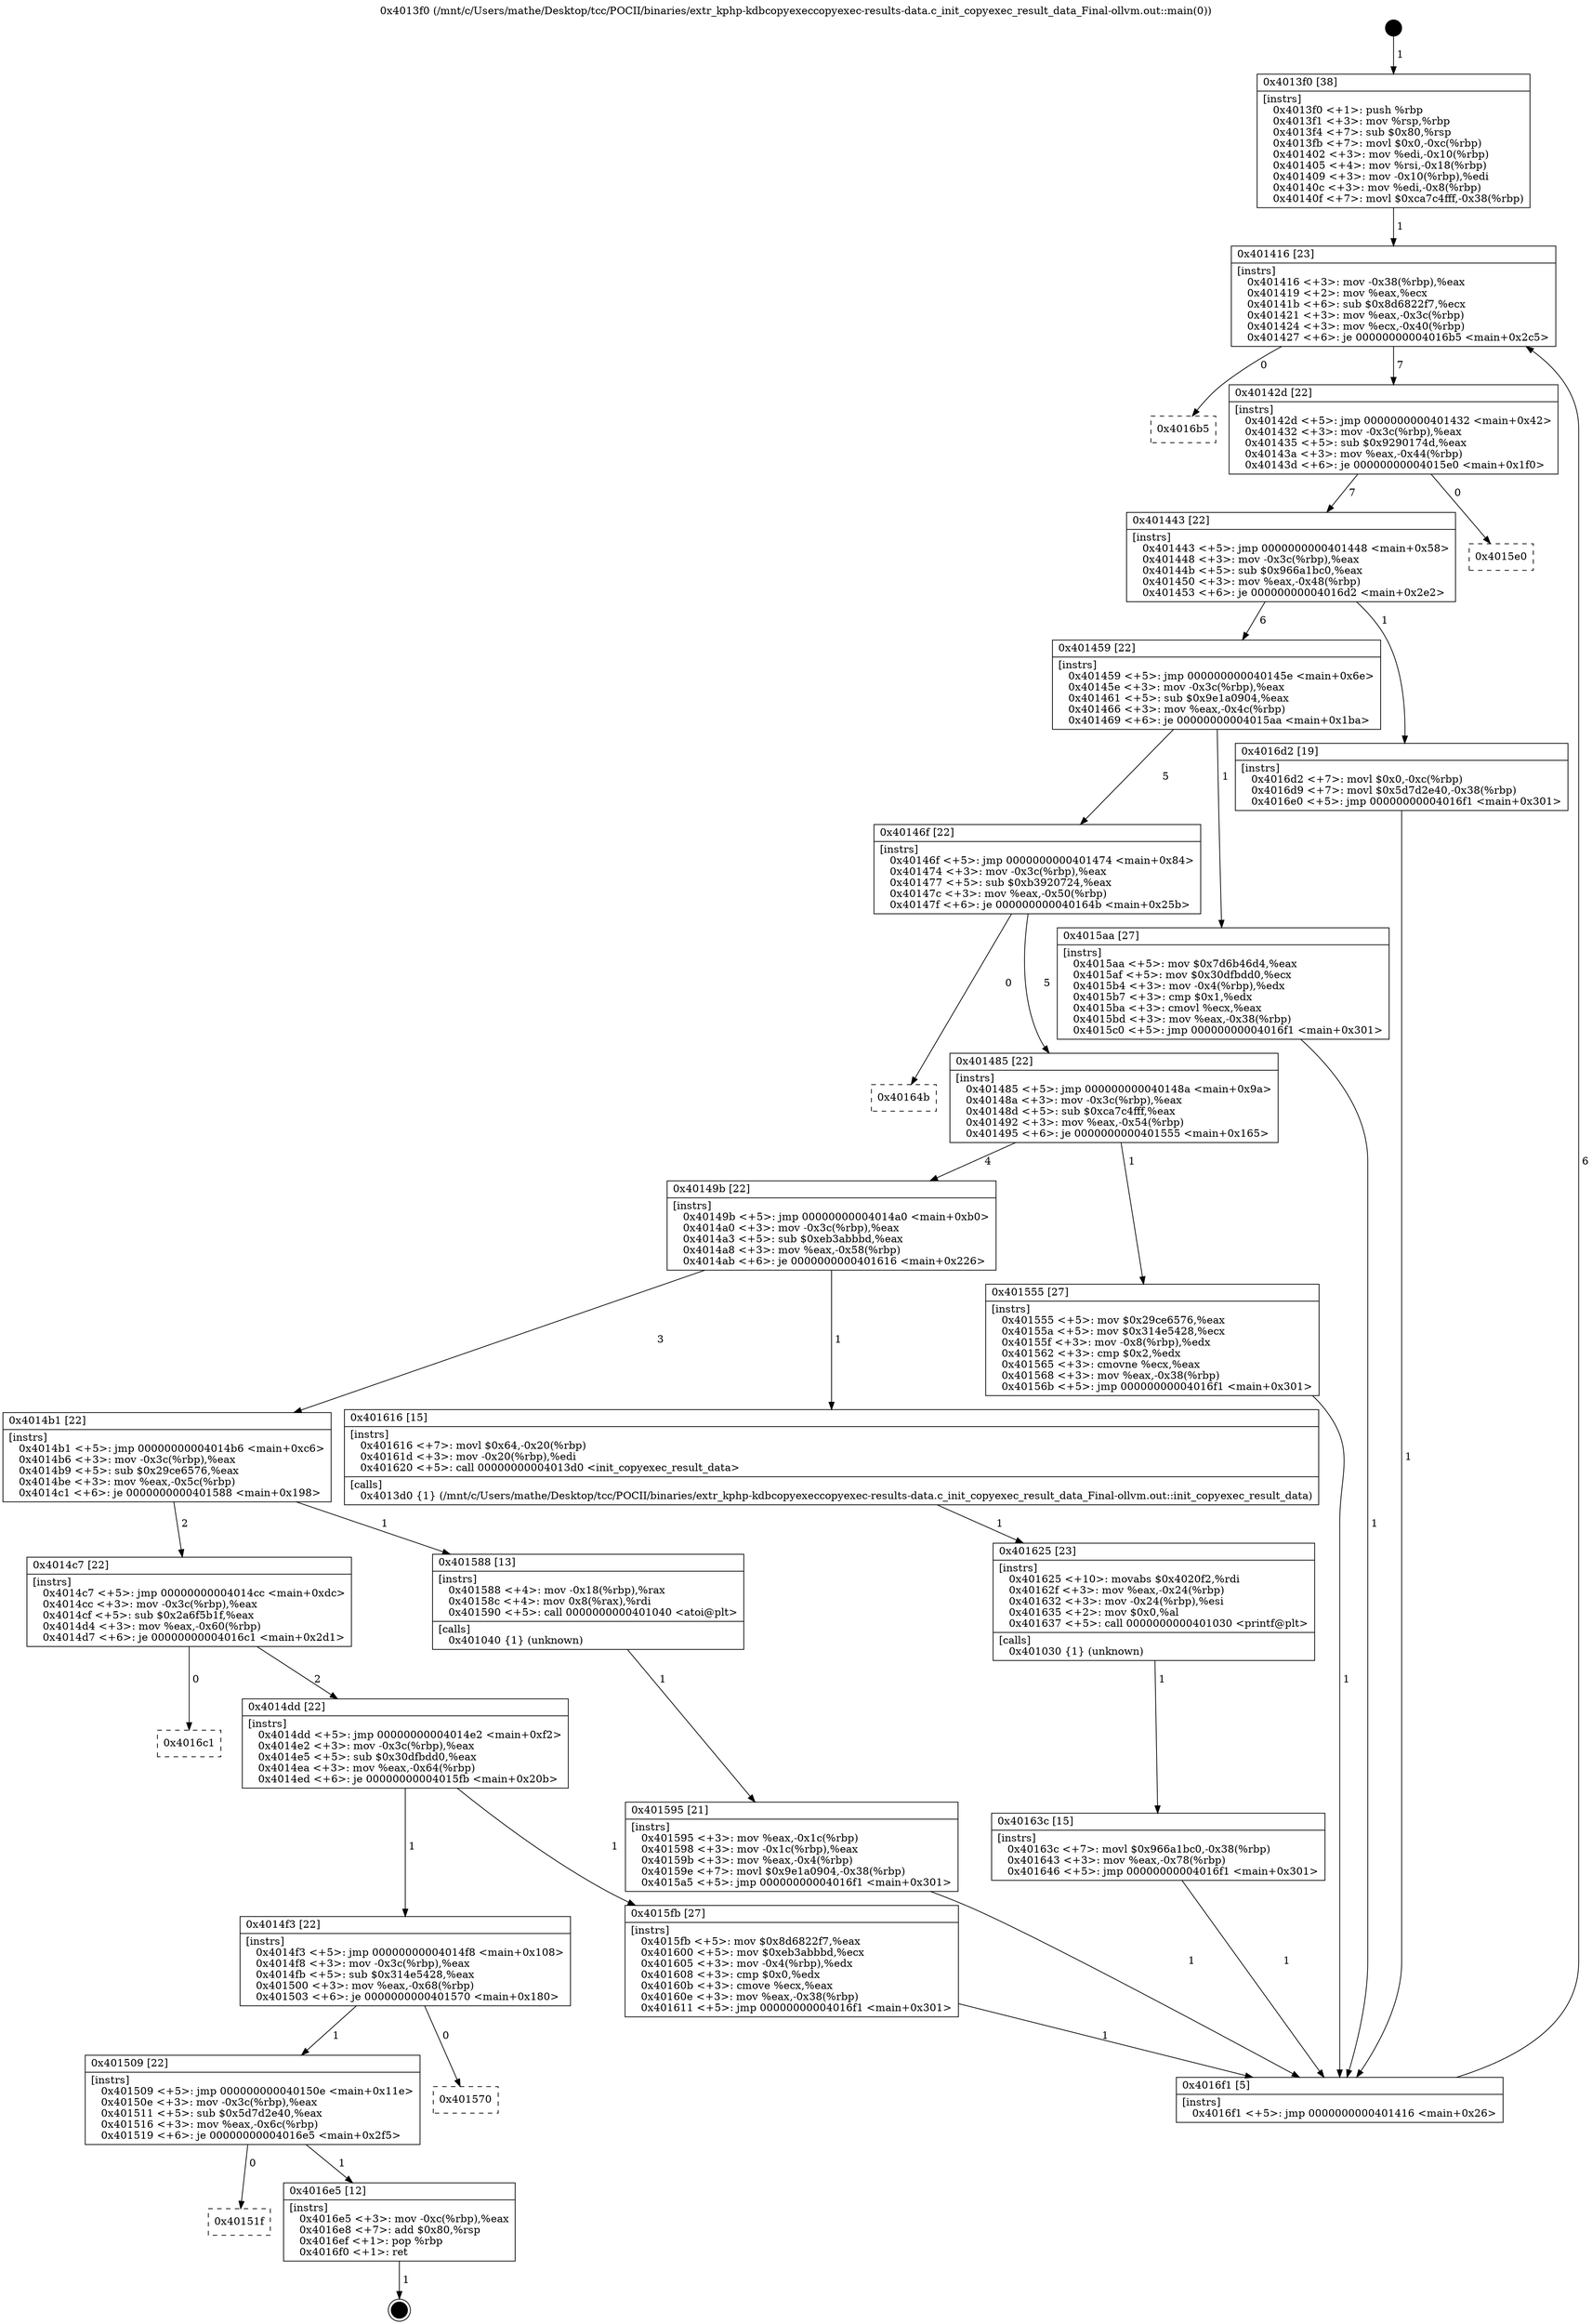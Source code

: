 digraph "0x4013f0" {
  label = "0x4013f0 (/mnt/c/Users/mathe/Desktop/tcc/POCII/binaries/extr_kphp-kdbcopyexeccopyexec-results-data.c_init_copyexec_result_data_Final-ollvm.out::main(0))"
  labelloc = "t"
  node[shape=record]

  Entry [label="",width=0.3,height=0.3,shape=circle,fillcolor=black,style=filled]
  "0x401416" [label="{
     0x401416 [23]\l
     | [instrs]\l
     &nbsp;&nbsp;0x401416 \<+3\>: mov -0x38(%rbp),%eax\l
     &nbsp;&nbsp;0x401419 \<+2\>: mov %eax,%ecx\l
     &nbsp;&nbsp;0x40141b \<+6\>: sub $0x8d6822f7,%ecx\l
     &nbsp;&nbsp;0x401421 \<+3\>: mov %eax,-0x3c(%rbp)\l
     &nbsp;&nbsp;0x401424 \<+3\>: mov %ecx,-0x40(%rbp)\l
     &nbsp;&nbsp;0x401427 \<+6\>: je 00000000004016b5 \<main+0x2c5\>\l
  }"]
  "0x4016b5" [label="{
     0x4016b5\l
  }", style=dashed]
  "0x40142d" [label="{
     0x40142d [22]\l
     | [instrs]\l
     &nbsp;&nbsp;0x40142d \<+5\>: jmp 0000000000401432 \<main+0x42\>\l
     &nbsp;&nbsp;0x401432 \<+3\>: mov -0x3c(%rbp),%eax\l
     &nbsp;&nbsp;0x401435 \<+5\>: sub $0x9290174d,%eax\l
     &nbsp;&nbsp;0x40143a \<+3\>: mov %eax,-0x44(%rbp)\l
     &nbsp;&nbsp;0x40143d \<+6\>: je 00000000004015e0 \<main+0x1f0\>\l
  }"]
  Exit [label="",width=0.3,height=0.3,shape=circle,fillcolor=black,style=filled,peripheries=2]
  "0x4015e0" [label="{
     0x4015e0\l
  }", style=dashed]
  "0x401443" [label="{
     0x401443 [22]\l
     | [instrs]\l
     &nbsp;&nbsp;0x401443 \<+5\>: jmp 0000000000401448 \<main+0x58\>\l
     &nbsp;&nbsp;0x401448 \<+3\>: mov -0x3c(%rbp),%eax\l
     &nbsp;&nbsp;0x40144b \<+5\>: sub $0x966a1bc0,%eax\l
     &nbsp;&nbsp;0x401450 \<+3\>: mov %eax,-0x48(%rbp)\l
     &nbsp;&nbsp;0x401453 \<+6\>: je 00000000004016d2 \<main+0x2e2\>\l
  }"]
  "0x40151f" [label="{
     0x40151f\l
  }", style=dashed]
  "0x4016d2" [label="{
     0x4016d2 [19]\l
     | [instrs]\l
     &nbsp;&nbsp;0x4016d2 \<+7\>: movl $0x0,-0xc(%rbp)\l
     &nbsp;&nbsp;0x4016d9 \<+7\>: movl $0x5d7d2e40,-0x38(%rbp)\l
     &nbsp;&nbsp;0x4016e0 \<+5\>: jmp 00000000004016f1 \<main+0x301\>\l
  }"]
  "0x401459" [label="{
     0x401459 [22]\l
     | [instrs]\l
     &nbsp;&nbsp;0x401459 \<+5\>: jmp 000000000040145e \<main+0x6e\>\l
     &nbsp;&nbsp;0x40145e \<+3\>: mov -0x3c(%rbp),%eax\l
     &nbsp;&nbsp;0x401461 \<+5\>: sub $0x9e1a0904,%eax\l
     &nbsp;&nbsp;0x401466 \<+3\>: mov %eax,-0x4c(%rbp)\l
     &nbsp;&nbsp;0x401469 \<+6\>: je 00000000004015aa \<main+0x1ba\>\l
  }"]
  "0x4016e5" [label="{
     0x4016e5 [12]\l
     | [instrs]\l
     &nbsp;&nbsp;0x4016e5 \<+3\>: mov -0xc(%rbp),%eax\l
     &nbsp;&nbsp;0x4016e8 \<+7\>: add $0x80,%rsp\l
     &nbsp;&nbsp;0x4016ef \<+1\>: pop %rbp\l
     &nbsp;&nbsp;0x4016f0 \<+1\>: ret\l
  }"]
  "0x4015aa" [label="{
     0x4015aa [27]\l
     | [instrs]\l
     &nbsp;&nbsp;0x4015aa \<+5\>: mov $0x7d6b46d4,%eax\l
     &nbsp;&nbsp;0x4015af \<+5\>: mov $0x30dfbdd0,%ecx\l
     &nbsp;&nbsp;0x4015b4 \<+3\>: mov -0x4(%rbp),%edx\l
     &nbsp;&nbsp;0x4015b7 \<+3\>: cmp $0x1,%edx\l
     &nbsp;&nbsp;0x4015ba \<+3\>: cmovl %ecx,%eax\l
     &nbsp;&nbsp;0x4015bd \<+3\>: mov %eax,-0x38(%rbp)\l
     &nbsp;&nbsp;0x4015c0 \<+5\>: jmp 00000000004016f1 \<main+0x301\>\l
  }"]
  "0x40146f" [label="{
     0x40146f [22]\l
     | [instrs]\l
     &nbsp;&nbsp;0x40146f \<+5\>: jmp 0000000000401474 \<main+0x84\>\l
     &nbsp;&nbsp;0x401474 \<+3\>: mov -0x3c(%rbp),%eax\l
     &nbsp;&nbsp;0x401477 \<+5\>: sub $0xb3920724,%eax\l
     &nbsp;&nbsp;0x40147c \<+3\>: mov %eax,-0x50(%rbp)\l
     &nbsp;&nbsp;0x40147f \<+6\>: je 000000000040164b \<main+0x25b\>\l
  }"]
  "0x401509" [label="{
     0x401509 [22]\l
     | [instrs]\l
     &nbsp;&nbsp;0x401509 \<+5\>: jmp 000000000040150e \<main+0x11e\>\l
     &nbsp;&nbsp;0x40150e \<+3\>: mov -0x3c(%rbp),%eax\l
     &nbsp;&nbsp;0x401511 \<+5\>: sub $0x5d7d2e40,%eax\l
     &nbsp;&nbsp;0x401516 \<+3\>: mov %eax,-0x6c(%rbp)\l
     &nbsp;&nbsp;0x401519 \<+6\>: je 00000000004016e5 \<main+0x2f5\>\l
  }"]
  "0x40164b" [label="{
     0x40164b\l
  }", style=dashed]
  "0x401485" [label="{
     0x401485 [22]\l
     | [instrs]\l
     &nbsp;&nbsp;0x401485 \<+5\>: jmp 000000000040148a \<main+0x9a\>\l
     &nbsp;&nbsp;0x40148a \<+3\>: mov -0x3c(%rbp),%eax\l
     &nbsp;&nbsp;0x40148d \<+5\>: sub $0xca7c4fff,%eax\l
     &nbsp;&nbsp;0x401492 \<+3\>: mov %eax,-0x54(%rbp)\l
     &nbsp;&nbsp;0x401495 \<+6\>: je 0000000000401555 \<main+0x165\>\l
  }"]
  "0x401570" [label="{
     0x401570\l
  }", style=dashed]
  "0x401555" [label="{
     0x401555 [27]\l
     | [instrs]\l
     &nbsp;&nbsp;0x401555 \<+5\>: mov $0x29ce6576,%eax\l
     &nbsp;&nbsp;0x40155a \<+5\>: mov $0x314e5428,%ecx\l
     &nbsp;&nbsp;0x40155f \<+3\>: mov -0x8(%rbp),%edx\l
     &nbsp;&nbsp;0x401562 \<+3\>: cmp $0x2,%edx\l
     &nbsp;&nbsp;0x401565 \<+3\>: cmovne %ecx,%eax\l
     &nbsp;&nbsp;0x401568 \<+3\>: mov %eax,-0x38(%rbp)\l
     &nbsp;&nbsp;0x40156b \<+5\>: jmp 00000000004016f1 \<main+0x301\>\l
  }"]
  "0x40149b" [label="{
     0x40149b [22]\l
     | [instrs]\l
     &nbsp;&nbsp;0x40149b \<+5\>: jmp 00000000004014a0 \<main+0xb0\>\l
     &nbsp;&nbsp;0x4014a0 \<+3\>: mov -0x3c(%rbp),%eax\l
     &nbsp;&nbsp;0x4014a3 \<+5\>: sub $0xeb3abbbd,%eax\l
     &nbsp;&nbsp;0x4014a8 \<+3\>: mov %eax,-0x58(%rbp)\l
     &nbsp;&nbsp;0x4014ab \<+6\>: je 0000000000401616 \<main+0x226\>\l
  }"]
  "0x4016f1" [label="{
     0x4016f1 [5]\l
     | [instrs]\l
     &nbsp;&nbsp;0x4016f1 \<+5\>: jmp 0000000000401416 \<main+0x26\>\l
  }"]
  "0x4013f0" [label="{
     0x4013f0 [38]\l
     | [instrs]\l
     &nbsp;&nbsp;0x4013f0 \<+1\>: push %rbp\l
     &nbsp;&nbsp;0x4013f1 \<+3\>: mov %rsp,%rbp\l
     &nbsp;&nbsp;0x4013f4 \<+7\>: sub $0x80,%rsp\l
     &nbsp;&nbsp;0x4013fb \<+7\>: movl $0x0,-0xc(%rbp)\l
     &nbsp;&nbsp;0x401402 \<+3\>: mov %edi,-0x10(%rbp)\l
     &nbsp;&nbsp;0x401405 \<+4\>: mov %rsi,-0x18(%rbp)\l
     &nbsp;&nbsp;0x401409 \<+3\>: mov -0x10(%rbp),%edi\l
     &nbsp;&nbsp;0x40140c \<+3\>: mov %edi,-0x8(%rbp)\l
     &nbsp;&nbsp;0x40140f \<+7\>: movl $0xca7c4fff,-0x38(%rbp)\l
  }"]
  "0x40163c" [label="{
     0x40163c [15]\l
     | [instrs]\l
     &nbsp;&nbsp;0x40163c \<+7\>: movl $0x966a1bc0,-0x38(%rbp)\l
     &nbsp;&nbsp;0x401643 \<+3\>: mov %eax,-0x78(%rbp)\l
     &nbsp;&nbsp;0x401646 \<+5\>: jmp 00000000004016f1 \<main+0x301\>\l
  }"]
  "0x401616" [label="{
     0x401616 [15]\l
     | [instrs]\l
     &nbsp;&nbsp;0x401616 \<+7\>: movl $0x64,-0x20(%rbp)\l
     &nbsp;&nbsp;0x40161d \<+3\>: mov -0x20(%rbp),%edi\l
     &nbsp;&nbsp;0x401620 \<+5\>: call 00000000004013d0 \<init_copyexec_result_data\>\l
     | [calls]\l
     &nbsp;&nbsp;0x4013d0 \{1\} (/mnt/c/Users/mathe/Desktop/tcc/POCII/binaries/extr_kphp-kdbcopyexeccopyexec-results-data.c_init_copyexec_result_data_Final-ollvm.out::init_copyexec_result_data)\l
  }"]
  "0x4014b1" [label="{
     0x4014b1 [22]\l
     | [instrs]\l
     &nbsp;&nbsp;0x4014b1 \<+5\>: jmp 00000000004014b6 \<main+0xc6\>\l
     &nbsp;&nbsp;0x4014b6 \<+3\>: mov -0x3c(%rbp),%eax\l
     &nbsp;&nbsp;0x4014b9 \<+5\>: sub $0x29ce6576,%eax\l
     &nbsp;&nbsp;0x4014be \<+3\>: mov %eax,-0x5c(%rbp)\l
     &nbsp;&nbsp;0x4014c1 \<+6\>: je 0000000000401588 \<main+0x198\>\l
  }"]
  "0x401625" [label="{
     0x401625 [23]\l
     | [instrs]\l
     &nbsp;&nbsp;0x401625 \<+10\>: movabs $0x4020f2,%rdi\l
     &nbsp;&nbsp;0x40162f \<+3\>: mov %eax,-0x24(%rbp)\l
     &nbsp;&nbsp;0x401632 \<+3\>: mov -0x24(%rbp),%esi\l
     &nbsp;&nbsp;0x401635 \<+2\>: mov $0x0,%al\l
     &nbsp;&nbsp;0x401637 \<+5\>: call 0000000000401030 \<printf@plt\>\l
     | [calls]\l
     &nbsp;&nbsp;0x401030 \{1\} (unknown)\l
  }"]
  "0x401588" [label="{
     0x401588 [13]\l
     | [instrs]\l
     &nbsp;&nbsp;0x401588 \<+4\>: mov -0x18(%rbp),%rax\l
     &nbsp;&nbsp;0x40158c \<+4\>: mov 0x8(%rax),%rdi\l
     &nbsp;&nbsp;0x401590 \<+5\>: call 0000000000401040 \<atoi@plt\>\l
     | [calls]\l
     &nbsp;&nbsp;0x401040 \{1\} (unknown)\l
  }"]
  "0x4014c7" [label="{
     0x4014c7 [22]\l
     | [instrs]\l
     &nbsp;&nbsp;0x4014c7 \<+5\>: jmp 00000000004014cc \<main+0xdc\>\l
     &nbsp;&nbsp;0x4014cc \<+3\>: mov -0x3c(%rbp),%eax\l
     &nbsp;&nbsp;0x4014cf \<+5\>: sub $0x2a6f5b1f,%eax\l
     &nbsp;&nbsp;0x4014d4 \<+3\>: mov %eax,-0x60(%rbp)\l
     &nbsp;&nbsp;0x4014d7 \<+6\>: je 00000000004016c1 \<main+0x2d1\>\l
  }"]
  "0x401595" [label="{
     0x401595 [21]\l
     | [instrs]\l
     &nbsp;&nbsp;0x401595 \<+3\>: mov %eax,-0x1c(%rbp)\l
     &nbsp;&nbsp;0x401598 \<+3\>: mov -0x1c(%rbp),%eax\l
     &nbsp;&nbsp;0x40159b \<+3\>: mov %eax,-0x4(%rbp)\l
     &nbsp;&nbsp;0x40159e \<+7\>: movl $0x9e1a0904,-0x38(%rbp)\l
     &nbsp;&nbsp;0x4015a5 \<+5\>: jmp 00000000004016f1 \<main+0x301\>\l
  }"]
  "0x4014f3" [label="{
     0x4014f3 [22]\l
     | [instrs]\l
     &nbsp;&nbsp;0x4014f3 \<+5\>: jmp 00000000004014f8 \<main+0x108\>\l
     &nbsp;&nbsp;0x4014f8 \<+3\>: mov -0x3c(%rbp),%eax\l
     &nbsp;&nbsp;0x4014fb \<+5\>: sub $0x314e5428,%eax\l
     &nbsp;&nbsp;0x401500 \<+3\>: mov %eax,-0x68(%rbp)\l
     &nbsp;&nbsp;0x401503 \<+6\>: je 0000000000401570 \<main+0x180\>\l
  }"]
  "0x4016c1" [label="{
     0x4016c1\l
  }", style=dashed]
  "0x4014dd" [label="{
     0x4014dd [22]\l
     | [instrs]\l
     &nbsp;&nbsp;0x4014dd \<+5\>: jmp 00000000004014e2 \<main+0xf2\>\l
     &nbsp;&nbsp;0x4014e2 \<+3\>: mov -0x3c(%rbp),%eax\l
     &nbsp;&nbsp;0x4014e5 \<+5\>: sub $0x30dfbdd0,%eax\l
     &nbsp;&nbsp;0x4014ea \<+3\>: mov %eax,-0x64(%rbp)\l
     &nbsp;&nbsp;0x4014ed \<+6\>: je 00000000004015fb \<main+0x20b\>\l
  }"]
  "0x4015fb" [label="{
     0x4015fb [27]\l
     | [instrs]\l
     &nbsp;&nbsp;0x4015fb \<+5\>: mov $0x8d6822f7,%eax\l
     &nbsp;&nbsp;0x401600 \<+5\>: mov $0xeb3abbbd,%ecx\l
     &nbsp;&nbsp;0x401605 \<+3\>: mov -0x4(%rbp),%edx\l
     &nbsp;&nbsp;0x401608 \<+3\>: cmp $0x0,%edx\l
     &nbsp;&nbsp;0x40160b \<+3\>: cmove %ecx,%eax\l
     &nbsp;&nbsp;0x40160e \<+3\>: mov %eax,-0x38(%rbp)\l
     &nbsp;&nbsp;0x401611 \<+5\>: jmp 00000000004016f1 \<main+0x301\>\l
  }"]
  Entry -> "0x4013f0" [label=" 1"]
  "0x401416" -> "0x4016b5" [label=" 0"]
  "0x401416" -> "0x40142d" [label=" 7"]
  "0x4016e5" -> Exit [label=" 1"]
  "0x40142d" -> "0x4015e0" [label=" 0"]
  "0x40142d" -> "0x401443" [label=" 7"]
  "0x401509" -> "0x40151f" [label=" 0"]
  "0x401443" -> "0x4016d2" [label=" 1"]
  "0x401443" -> "0x401459" [label=" 6"]
  "0x401509" -> "0x4016e5" [label=" 1"]
  "0x401459" -> "0x4015aa" [label=" 1"]
  "0x401459" -> "0x40146f" [label=" 5"]
  "0x4014f3" -> "0x401509" [label=" 1"]
  "0x40146f" -> "0x40164b" [label=" 0"]
  "0x40146f" -> "0x401485" [label=" 5"]
  "0x4014f3" -> "0x401570" [label=" 0"]
  "0x401485" -> "0x401555" [label=" 1"]
  "0x401485" -> "0x40149b" [label=" 4"]
  "0x401555" -> "0x4016f1" [label=" 1"]
  "0x4013f0" -> "0x401416" [label=" 1"]
  "0x4016f1" -> "0x401416" [label=" 6"]
  "0x4016d2" -> "0x4016f1" [label=" 1"]
  "0x40149b" -> "0x401616" [label=" 1"]
  "0x40149b" -> "0x4014b1" [label=" 3"]
  "0x40163c" -> "0x4016f1" [label=" 1"]
  "0x4014b1" -> "0x401588" [label=" 1"]
  "0x4014b1" -> "0x4014c7" [label=" 2"]
  "0x401588" -> "0x401595" [label=" 1"]
  "0x401595" -> "0x4016f1" [label=" 1"]
  "0x4015aa" -> "0x4016f1" [label=" 1"]
  "0x401625" -> "0x40163c" [label=" 1"]
  "0x4014c7" -> "0x4016c1" [label=" 0"]
  "0x4014c7" -> "0x4014dd" [label=" 2"]
  "0x401616" -> "0x401625" [label=" 1"]
  "0x4014dd" -> "0x4015fb" [label=" 1"]
  "0x4014dd" -> "0x4014f3" [label=" 1"]
  "0x4015fb" -> "0x4016f1" [label=" 1"]
}
